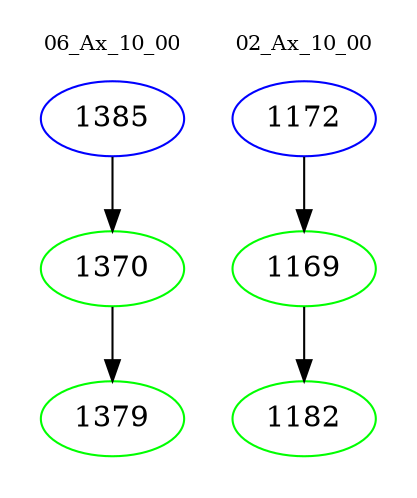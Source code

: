 digraph{
subgraph cluster_0 {
color = white
label = "06_Ax_10_00";
fontsize=10;
T0_1385 [label="1385", color="blue"]
T0_1385 -> T0_1370 [color="black"]
T0_1370 [label="1370", color="green"]
T0_1370 -> T0_1379 [color="black"]
T0_1379 [label="1379", color="green"]
}
subgraph cluster_1 {
color = white
label = "02_Ax_10_00";
fontsize=10;
T1_1172 [label="1172", color="blue"]
T1_1172 -> T1_1169 [color="black"]
T1_1169 [label="1169", color="green"]
T1_1169 -> T1_1182 [color="black"]
T1_1182 [label="1182", color="green"]
}
}
